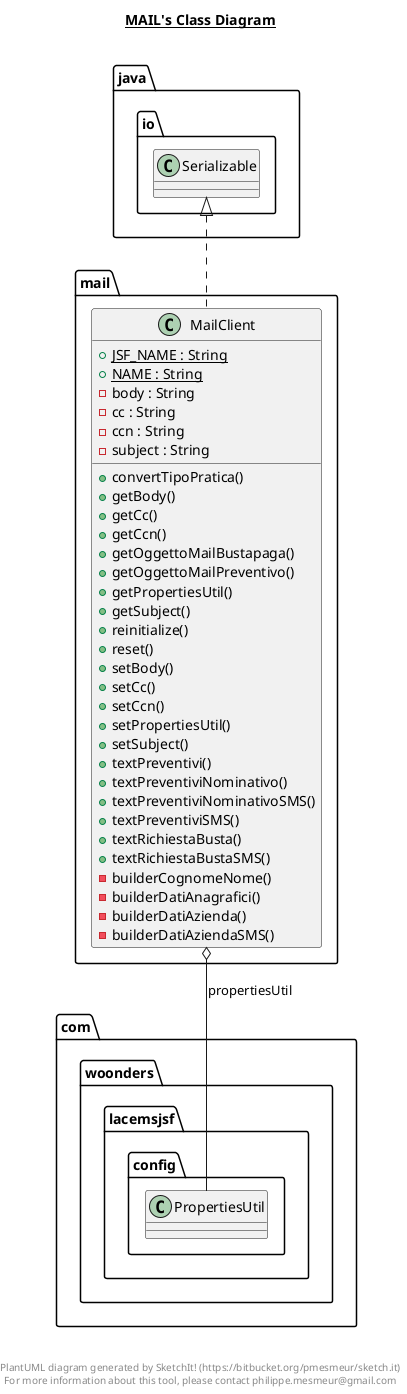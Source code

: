 @startuml

title __MAIL's Class Diagram__\n

  namespace mail {
    class mail.MailClient {
        {static} + JSF_NAME : String
        {static} + NAME : String
        - body : String
        - cc : String
        - ccn : String
        - subject : String
        + convertTipoPratica()
        + getBody()
        + getCc()
        + getCcn()
        + getOggettoMailBustapaga()
        + getOggettoMailPreventivo()
        + getPropertiesUtil()
        + getSubject()
        + reinitialize()
        + reset()
        + setBody()
        + setCc()
        + setCcn()
        + setPropertiesUtil()
        + setSubject()
        + textPreventivi()
        + textPreventiviNominativo()
        + textPreventiviNominativoSMS()
        + textPreventiviSMS()
        + textRichiestaBusta()
        + textRichiestaBustaSMS()
        - builderCognomeNome()
        - builderDatiAnagrafici()
        - builderDatiAzienda()
        - builderDatiAziendaSMS()
    }
  }
  

  mail.MailClient .up.|> java.io.Serializable
  mail.MailClient o-- com.woonders.lacemsjsf.config.PropertiesUtil : propertiesUtil


right footer


PlantUML diagram generated by SketchIt! (https://bitbucket.org/pmesmeur/sketch.it)
For more information about this tool, please contact philippe.mesmeur@gmail.com
endfooter

@enduml

